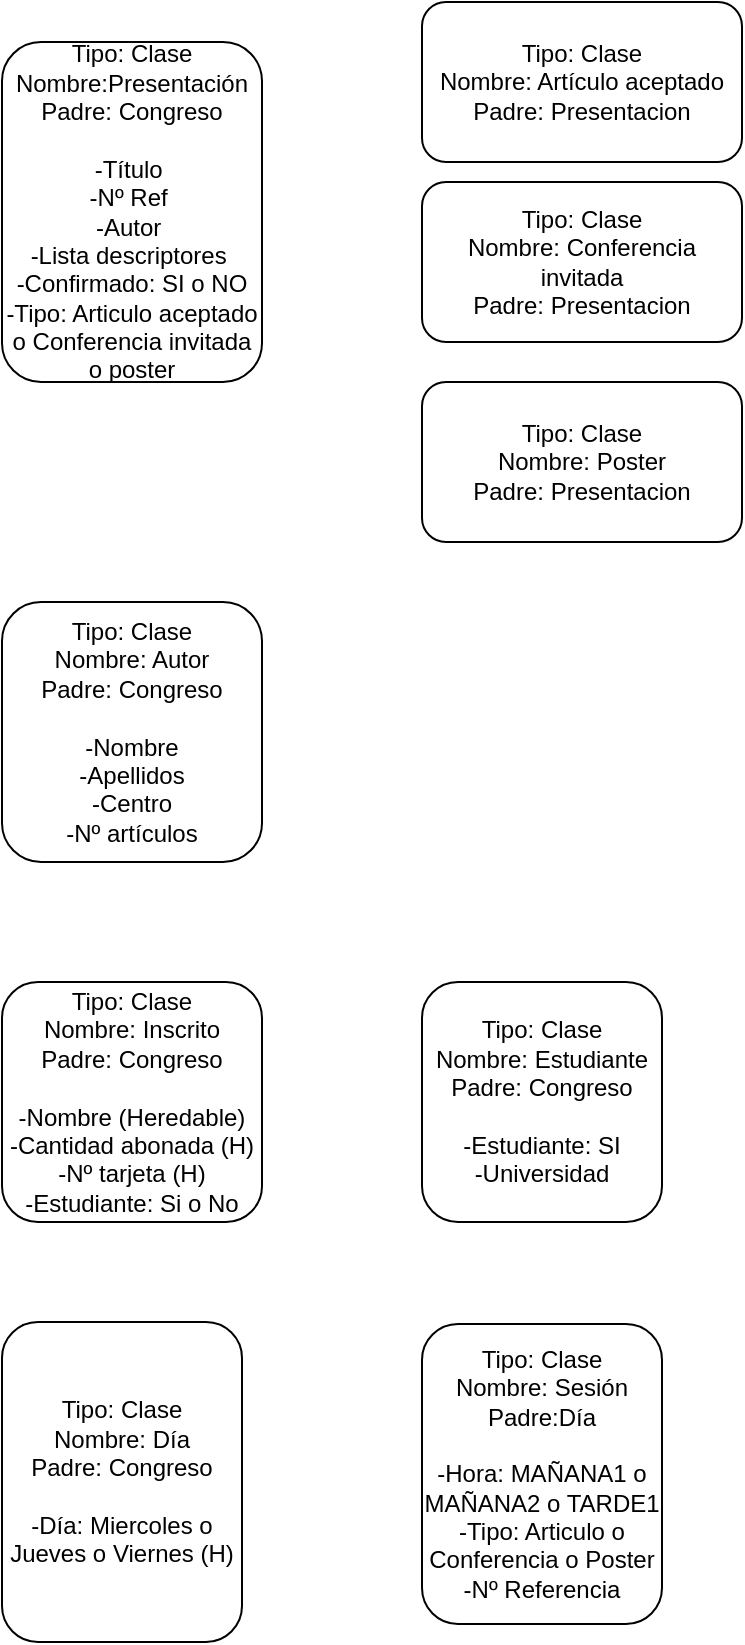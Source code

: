<mxfile version="14.6.6" type="device"><diagram id="nzcqPTd9KJfrnJ84brsx" name="Page-1"><mxGraphModel dx="1422" dy="737" grid="1" gridSize="10" guides="1" tooltips="1" connect="1" arrows="1" fold="1" page="1" pageScale="1" pageWidth="827" pageHeight="1169" math="0" shadow="0"><root><mxCell id="0"/><mxCell id="1" parent="0"/><mxCell id="GvmZD6q6Pmz-DLVCZd_T-1" value="Tipo: Clase&lt;br&gt;Nombre:Presentación&lt;br&gt;Padre: Congreso&lt;br&gt;&lt;br&gt;-Título&amp;nbsp;&lt;br&gt;-Nº Ref&amp;nbsp;&lt;br&gt;-Autor&amp;nbsp;&lt;br&gt;-Lista descriptores&amp;nbsp;&lt;br&gt;-Confirmado: SI o NO&lt;br&gt;-Tipo: Articulo aceptado o Conferencia invitada o poster" style="rounded=1;whiteSpace=wrap;html=1;" vertex="1" parent="1"><mxGeometry x="110" y="120" width="130" height="170" as="geometry"/></mxCell><mxCell id="GvmZD6q6Pmz-DLVCZd_T-2" value="Tipo: Clase&lt;br&gt;Nombre: Artículo aceptado&lt;br&gt;Padre: Presentacion" style="rounded=1;whiteSpace=wrap;html=1;" vertex="1" parent="1"><mxGeometry x="320" y="100" width="160" height="80" as="geometry"/></mxCell><mxCell id="GvmZD6q6Pmz-DLVCZd_T-3" value="Tipo: Clase&lt;br&gt;Nombre: Conferencia invitada&lt;br&gt;Padre: Presentacion" style="rounded=1;whiteSpace=wrap;html=1;" vertex="1" parent="1"><mxGeometry x="320" y="190" width="160" height="80" as="geometry"/></mxCell><mxCell id="GvmZD6q6Pmz-DLVCZd_T-4" value="Tipo: Clase&lt;br&gt;Nombre: Poster&lt;br&gt;Padre: Presentacion" style="rounded=1;whiteSpace=wrap;html=1;" vertex="1" parent="1"><mxGeometry x="320" y="290" width="160" height="80" as="geometry"/></mxCell><mxCell id="GvmZD6q6Pmz-DLVCZd_T-5" value="Tipo: Clase&lt;br&gt;Nombre: Autor&lt;br&gt;Padre: Congreso&lt;br&gt;&lt;br&gt;-Nombre&lt;br&gt;-Apellidos&lt;br&gt;-Centro&lt;br&gt;-Nº artículos" style="rounded=1;whiteSpace=wrap;html=1;" vertex="1" parent="1"><mxGeometry x="110" y="400" width="130" height="130" as="geometry"/></mxCell><mxCell id="GvmZD6q6Pmz-DLVCZd_T-6" value="Tipo: Clase&lt;br&gt;Nombre: Inscrito&lt;br&gt;Padre: Congreso&lt;br&gt;&lt;br&gt;-Nombre (Heredable)&lt;br&gt;-Cantidad abonada (H)&lt;br&gt;-Nº tarjeta (H)&lt;br&gt;-Estudiante: Si o No" style="rounded=1;whiteSpace=wrap;html=1;" vertex="1" parent="1"><mxGeometry x="110" y="590" width="130" height="120" as="geometry"/></mxCell><mxCell id="GvmZD6q6Pmz-DLVCZd_T-7" value="Tipo: Clase&lt;br&gt;Nombre: Estudiante&lt;br&gt;Padre: Congreso&lt;br&gt;&lt;br&gt;-Estudiante: SI&lt;br&gt;-Universidad" style="rounded=1;whiteSpace=wrap;html=1;" vertex="1" parent="1"><mxGeometry x="320" y="590" width="120" height="120" as="geometry"/></mxCell><mxCell id="GvmZD6q6Pmz-DLVCZd_T-8" value="Tipo: Clase&lt;br&gt;Nombre: Día&lt;br&gt;Padre: Congreso&lt;br&gt;&lt;br&gt;-Día: Miercoles o Jueves o Viernes (H)" style="rounded=1;whiteSpace=wrap;html=1;" vertex="1" parent="1"><mxGeometry x="110" y="760" width="120" height="160" as="geometry"/></mxCell><mxCell id="GvmZD6q6Pmz-DLVCZd_T-9" value="Tipo: Clase&lt;br&gt;Nombre: Sesión&lt;br&gt;Padre:Día&lt;br&gt;&lt;br&gt;-Hora: MAÑANA1 o MAÑANA2 o TARDE1&lt;br&gt;-Tipo: Articulo o Conferencia o Poster&lt;br&gt;-Nº Referencia" style="rounded=1;whiteSpace=wrap;html=1;" vertex="1" parent="1"><mxGeometry x="320" y="761" width="120" height="150" as="geometry"/></mxCell></root></mxGraphModel></diagram></mxfile>
